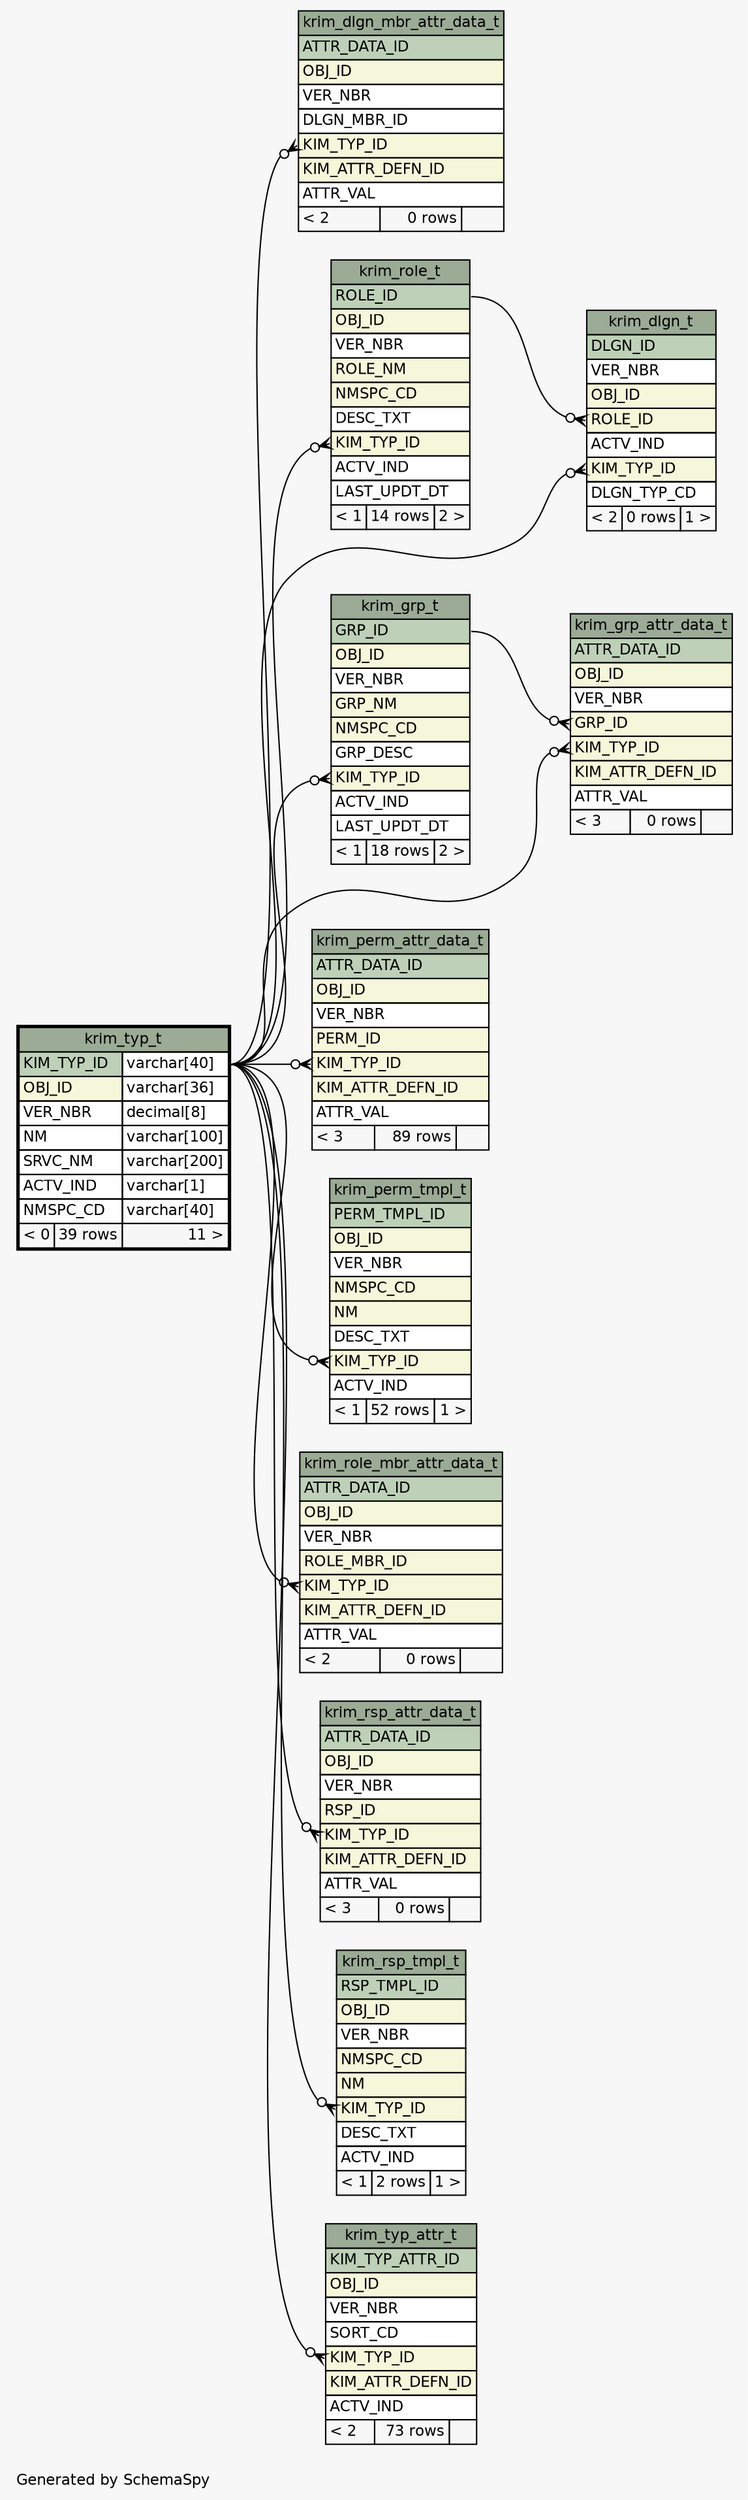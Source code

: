 // dot 2.28.0 on Mac OS X 10.7.2
// SchemaSpy rev 590
digraph "oneDegreeRelationshipsDiagram" {
  graph [
    rankdir="RL"
    bgcolor="#f7f7f7"
    label="\nGenerated by SchemaSpy"
    labeljust="l"
    nodesep="0.18"
    ranksep="0.46"
    fontname="Helvetica"
    fontsize="11"
  ];
  node [
    fontname="Helvetica"
    fontsize="11"
    shape="plaintext"
  ];
  edge [
    arrowsize="0.8"
  ];
  "krim_dlgn_mbr_attr_data_t":"KIM_TYP_ID":w -> "krim_typ_t":"KIM_TYP_ID.type":e [arrowhead=none dir=back arrowtail=crowodot];
  "krim_dlgn_t":"KIM_TYP_ID":w -> "krim_typ_t":"KIM_TYP_ID.type":e [arrowhead=none dir=back arrowtail=crowodot];
  "krim_dlgn_t":"ROLE_ID":w -> "krim_role_t":"ROLE_ID":e [arrowhead=none dir=back arrowtail=crowodot];
  "krim_grp_attr_data_t":"GRP_ID":w -> "krim_grp_t":"GRP_ID":e [arrowhead=none dir=back arrowtail=crowodot];
  "krim_grp_attr_data_t":"KIM_TYP_ID":w -> "krim_typ_t":"KIM_TYP_ID.type":e [arrowhead=none dir=back arrowtail=crowodot];
  "krim_grp_t":"KIM_TYP_ID":w -> "krim_typ_t":"KIM_TYP_ID.type":e [arrowhead=none dir=back arrowtail=crowodot];
  "krim_perm_attr_data_t":"KIM_TYP_ID":w -> "krim_typ_t":"KIM_TYP_ID.type":e [arrowhead=none dir=back arrowtail=crowodot];
  "krim_perm_tmpl_t":"KIM_TYP_ID":w -> "krim_typ_t":"KIM_TYP_ID.type":e [arrowhead=none dir=back arrowtail=crowodot];
  "krim_role_mbr_attr_data_t":"KIM_TYP_ID":w -> "krim_typ_t":"KIM_TYP_ID.type":e [arrowhead=none dir=back arrowtail=crowodot];
  "krim_role_t":"KIM_TYP_ID":w -> "krim_typ_t":"KIM_TYP_ID.type":e [arrowhead=none dir=back arrowtail=crowodot];
  "krim_rsp_attr_data_t":"KIM_TYP_ID":w -> "krim_typ_t":"KIM_TYP_ID.type":e [arrowhead=none dir=back arrowtail=crowodot];
  "krim_rsp_tmpl_t":"KIM_TYP_ID":w -> "krim_typ_t":"KIM_TYP_ID.type":e [arrowhead=none dir=back arrowtail=crowodot];
  "krim_typ_attr_t":"KIM_TYP_ID":w -> "krim_typ_t":"KIM_TYP_ID.type":e [arrowhead=none dir=back arrowtail=crowodot];
  "krim_dlgn_mbr_attr_data_t" [
    label=<
    <TABLE BORDER="0" CELLBORDER="1" CELLSPACING="0" BGCOLOR="#ffffff">
      <TR><TD COLSPAN="3" BGCOLOR="#9bab96" ALIGN="CENTER">krim_dlgn_mbr_attr_data_t</TD></TR>
      <TR><TD PORT="ATTR_DATA_ID" COLSPAN="3" BGCOLOR="#bed1b8" ALIGN="LEFT">ATTR_DATA_ID</TD></TR>
      <TR><TD PORT="OBJ_ID" COLSPAN="3" BGCOLOR="#f4f7da" ALIGN="LEFT">OBJ_ID</TD></TR>
      <TR><TD PORT="VER_NBR" COLSPAN="3" ALIGN="LEFT">VER_NBR</TD></TR>
      <TR><TD PORT="DLGN_MBR_ID" COLSPAN="3" ALIGN="LEFT">DLGN_MBR_ID</TD></TR>
      <TR><TD PORT="KIM_TYP_ID" COLSPAN="3" BGCOLOR="#f4f7da" ALIGN="LEFT">KIM_TYP_ID</TD></TR>
      <TR><TD PORT="KIM_ATTR_DEFN_ID" COLSPAN="3" BGCOLOR="#f4f7da" ALIGN="LEFT">KIM_ATTR_DEFN_ID</TD></TR>
      <TR><TD PORT="ATTR_VAL" COLSPAN="3" ALIGN="LEFT">ATTR_VAL</TD></TR>
      <TR><TD ALIGN="LEFT" BGCOLOR="#f7f7f7">&lt; 2</TD><TD ALIGN="RIGHT" BGCOLOR="#f7f7f7">0 rows</TD><TD ALIGN="RIGHT" BGCOLOR="#f7f7f7">  </TD></TR>
    </TABLE>>
    URL="krim_dlgn_mbr_attr_data_t.html"
    tooltip="krim_dlgn_mbr_attr_data_t"
  ];
  "krim_dlgn_t" [
    label=<
    <TABLE BORDER="0" CELLBORDER="1" CELLSPACING="0" BGCOLOR="#ffffff">
      <TR><TD COLSPAN="3" BGCOLOR="#9bab96" ALIGN="CENTER">krim_dlgn_t</TD></TR>
      <TR><TD PORT="DLGN_ID" COLSPAN="3" BGCOLOR="#bed1b8" ALIGN="LEFT">DLGN_ID</TD></TR>
      <TR><TD PORT="VER_NBR" COLSPAN="3" ALIGN="LEFT">VER_NBR</TD></TR>
      <TR><TD PORT="OBJ_ID" COLSPAN="3" BGCOLOR="#f4f7da" ALIGN="LEFT">OBJ_ID</TD></TR>
      <TR><TD PORT="ROLE_ID" COLSPAN="3" BGCOLOR="#f4f7da" ALIGN="LEFT">ROLE_ID</TD></TR>
      <TR><TD PORT="ACTV_IND" COLSPAN="3" ALIGN="LEFT">ACTV_IND</TD></TR>
      <TR><TD PORT="KIM_TYP_ID" COLSPAN="3" BGCOLOR="#f4f7da" ALIGN="LEFT">KIM_TYP_ID</TD></TR>
      <TR><TD PORT="DLGN_TYP_CD" COLSPAN="3" ALIGN="LEFT">DLGN_TYP_CD</TD></TR>
      <TR><TD ALIGN="LEFT" BGCOLOR="#f7f7f7">&lt; 2</TD><TD ALIGN="RIGHT" BGCOLOR="#f7f7f7">0 rows</TD><TD ALIGN="RIGHT" BGCOLOR="#f7f7f7">1 &gt;</TD></TR>
    </TABLE>>
    URL="krim_dlgn_t.html"
    tooltip="krim_dlgn_t"
  ];
  "krim_grp_attr_data_t" [
    label=<
    <TABLE BORDER="0" CELLBORDER="1" CELLSPACING="0" BGCOLOR="#ffffff">
      <TR><TD COLSPAN="3" BGCOLOR="#9bab96" ALIGN="CENTER">krim_grp_attr_data_t</TD></TR>
      <TR><TD PORT="ATTR_DATA_ID" COLSPAN="3" BGCOLOR="#bed1b8" ALIGN="LEFT">ATTR_DATA_ID</TD></TR>
      <TR><TD PORT="OBJ_ID" COLSPAN="3" BGCOLOR="#f4f7da" ALIGN="LEFT">OBJ_ID</TD></TR>
      <TR><TD PORT="VER_NBR" COLSPAN="3" ALIGN="LEFT">VER_NBR</TD></TR>
      <TR><TD PORT="GRP_ID" COLSPAN="3" BGCOLOR="#f4f7da" ALIGN="LEFT">GRP_ID</TD></TR>
      <TR><TD PORT="KIM_TYP_ID" COLSPAN="3" BGCOLOR="#f4f7da" ALIGN="LEFT">KIM_TYP_ID</TD></TR>
      <TR><TD PORT="KIM_ATTR_DEFN_ID" COLSPAN="3" BGCOLOR="#f4f7da" ALIGN="LEFT">KIM_ATTR_DEFN_ID</TD></TR>
      <TR><TD PORT="ATTR_VAL" COLSPAN="3" ALIGN="LEFT">ATTR_VAL</TD></TR>
      <TR><TD ALIGN="LEFT" BGCOLOR="#f7f7f7">&lt; 3</TD><TD ALIGN="RIGHT" BGCOLOR="#f7f7f7">0 rows</TD><TD ALIGN="RIGHT" BGCOLOR="#f7f7f7">  </TD></TR>
    </TABLE>>
    URL="krim_grp_attr_data_t.html"
    tooltip="krim_grp_attr_data_t"
  ];
  "krim_grp_t" [
    label=<
    <TABLE BORDER="0" CELLBORDER="1" CELLSPACING="0" BGCOLOR="#ffffff">
      <TR><TD COLSPAN="3" BGCOLOR="#9bab96" ALIGN="CENTER">krim_grp_t</TD></TR>
      <TR><TD PORT="GRP_ID" COLSPAN="3" BGCOLOR="#bed1b8" ALIGN="LEFT">GRP_ID</TD></TR>
      <TR><TD PORT="OBJ_ID" COLSPAN="3" BGCOLOR="#f4f7da" ALIGN="LEFT">OBJ_ID</TD></TR>
      <TR><TD PORT="VER_NBR" COLSPAN="3" ALIGN="LEFT">VER_NBR</TD></TR>
      <TR><TD PORT="GRP_NM" COLSPAN="3" BGCOLOR="#f4f7da" ALIGN="LEFT">GRP_NM</TD></TR>
      <TR><TD PORT="NMSPC_CD" COLSPAN="3" BGCOLOR="#f4f7da" ALIGN="LEFT">NMSPC_CD</TD></TR>
      <TR><TD PORT="GRP_DESC" COLSPAN="3" ALIGN="LEFT">GRP_DESC</TD></TR>
      <TR><TD PORT="KIM_TYP_ID" COLSPAN="3" BGCOLOR="#f4f7da" ALIGN="LEFT">KIM_TYP_ID</TD></TR>
      <TR><TD PORT="ACTV_IND" COLSPAN="3" ALIGN="LEFT">ACTV_IND</TD></TR>
      <TR><TD PORT="LAST_UPDT_DT" COLSPAN="3" ALIGN="LEFT">LAST_UPDT_DT</TD></TR>
      <TR><TD ALIGN="LEFT" BGCOLOR="#f7f7f7">&lt; 1</TD><TD ALIGN="RIGHT" BGCOLOR="#f7f7f7">18 rows</TD><TD ALIGN="RIGHT" BGCOLOR="#f7f7f7">2 &gt;</TD></TR>
    </TABLE>>
    URL="krim_grp_t.html"
    tooltip="krim_grp_t"
  ];
  "krim_perm_attr_data_t" [
    label=<
    <TABLE BORDER="0" CELLBORDER="1" CELLSPACING="0" BGCOLOR="#ffffff">
      <TR><TD COLSPAN="3" BGCOLOR="#9bab96" ALIGN="CENTER">krim_perm_attr_data_t</TD></TR>
      <TR><TD PORT="ATTR_DATA_ID" COLSPAN="3" BGCOLOR="#bed1b8" ALIGN="LEFT">ATTR_DATA_ID</TD></TR>
      <TR><TD PORT="OBJ_ID" COLSPAN="3" BGCOLOR="#f4f7da" ALIGN="LEFT">OBJ_ID</TD></TR>
      <TR><TD PORT="VER_NBR" COLSPAN="3" ALIGN="LEFT">VER_NBR</TD></TR>
      <TR><TD PORT="PERM_ID" COLSPAN="3" BGCOLOR="#f4f7da" ALIGN="LEFT">PERM_ID</TD></TR>
      <TR><TD PORT="KIM_TYP_ID" COLSPAN="3" BGCOLOR="#f4f7da" ALIGN="LEFT">KIM_TYP_ID</TD></TR>
      <TR><TD PORT="KIM_ATTR_DEFN_ID" COLSPAN="3" BGCOLOR="#f4f7da" ALIGN="LEFT">KIM_ATTR_DEFN_ID</TD></TR>
      <TR><TD PORT="ATTR_VAL" COLSPAN="3" ALIGN="LEFT">ATTR_VAL</TD></TR>
      <TR><TD ALIGN="LEFT" BGCOLOR="#f7f7f7">&lt; 3</TD><TD ALIGN="RIGHT" BGCOLOR="#f7f7f7">89 rows</TD><TD ALIGN="RIGHT" BGCOLOR="#f7f7f7">  </TD></TR>
    </TABLE>>
    URL="krim_perm_attr_data_t.html"
    tooltip="krim_perm_attr_data_t"
  ];
  "krim_perm_tmpl_t" [
    label=<
    <TABLE BORDER="0" CELLBORDER="1" CELLSPACING="0" BGCOLOR="#ffffff">
      <TR><TD COLSPAN="3" BGCOLOR="#9bab96" ALIGN="CENTER">krim_perm_tmpl_t</TD></TR>
      <TR><TD PORT="PERM_TMPL_ID" COLSPAN="3" BGCOLOR="#bed1b8" ALIGN="LEFT">PERM_TMPL_ID</TD></TR>
      <TR><TD PORT="OBJ_ID" COLSPAN="3" BGCOLOR="#f4f7da" ALIGN="LEFT">OBJ_ID</TD></TR>
      <TR><TD PORT="VER_NBR" COLSPAN="3" ALIGN="LEFT">VER_NBR</TD></TR>
      <TR><TD PORT="NMSPC_CD" COLSPAN="3" BGCOLOR="#f4f7da" ALIGN="LEFT">NMSPC_CD</TD></TR>
      <TR><TD PORT="NM" COLSPAN="3" BGCOLOR="#f4f7da" ALIGN="LEFT">NM</TD></TR>
      <TR><TD PORT="DESC_TXT" COLSPAN="3" ALIGN="LEFT">DESC_TXT</TD></TR>
      <TR><TD PORT="KIM_TYP_ID" COLSPAN="3" BGCOLOR="#f4f7da" ALIGN="LEFT">KIM_TYP_ID</TD></TR>
      <TR><TD PORT="ACTV_IND" COLSPAN="3" ALIGN="LEFT">ACTV_IND</TD></TR>
      <TR><TD ALIGN="LEFT" BGCOLOR="#f7f7f7">&lt; 1</TD><TD ALIGN="RIGHT" BGCOLOR="#f7f7f7">52 rows</TD><TD ALIGN="RIGHT" BGCOLOR="#f7f7f7">1 &gt;</TD></TR>
    </TABLE>>
    URL="krim_perm_tmpl_t.html"
    tooltip="krim_perm_tmpl_t"
  ];
  "krim_role_mbr_attr_data_t" [
    label=<
    <TABLE BORDER="0" CELLBORDER="1" CELLSPACING="0" BGCOLOR="#ffffff">
      <TR><TD COLSPAN="3" BGCOLOR="#9bab96" ALIGN="CENTER">krim_role_mbr_attr_data_t</TD></TR>
      <TR><TD PORT="ATTR_DATA_ID" COLSPAN="3" BGCOLOR="#bed1b8" ALIGN="LEFT">ATTR_DATA_ID</TD></TR>
      <TR><TD PORT="OBJ_ID" COLSPAN="3" BGCOLOR="#f4f7da" ALIGN="LEFT">OBJ_ID</TD></TR>
      <TR><TD PORT="VER_NBR" COLSPAN="3" ALIGN="LEFT">VER_NBR</TD></TR>
      <TR><TD PORT="ROLE_MBR_ID" COLSPAN="3" BGCOLOR="#f4f7da" ALIGN="LEFT">ROLE_MBR_ID</TD></TR>
      <TR><TD PORT="KIM_TYP_ID" COLSPAN="3" BGCOLOR="#f4f7da" ALIGN="LEFT">KIM_TYP_ID</TD></TR>
      <TR><TD PORT="KIM_ATTR_DEFN_ID" COLSPAN="3" BGCOLOR="#f4f7da" ALIGN="LEFT">KIM_ATTR_DEFN_ID</TD></TR>
      <TR><TD PORT="ATTR_VAL" COLSPAN="3" ALIGN="LEFT">ATTR_VAL</TD></TR>
      <TR><TD ALIGN="LEFT" BGCOLOR="#f7f7f7">&lt; 2</TD><TD ALIGN="RIGHT" BGCOLOR="#f7f7f7">0 rows</TD><TD ALIGN="RIGHT" BGCOLOR="#f7f7f7">  </TD></TR>
    </TABLE>>
    URL="krim_role_mbr_attr_data_t.html"
    tooltip="krim_role_mbr_attr_data_t"
  ];
  "krim_role_t" [
    label=<
    <TABLE BORDER="0" CELLBORDER="1" CELLSPACING="0" BGCOLOR="#ffffff">
      <TR><TD COLSPAN="3" BGCOLOR="#9bab96" ALIGN="CENTER">krim_role_t</TD></TR>
      <TR><TD PORT="ROLE_ID" COLSPAN="3" BGCOLOR="#bed1b8" ALIGN="LEFT">ROLE_ID</TD></TR>
      <TR><TD PORT="OBJ_ID" COLSPAN="3" BGCOLOR="#f4f7da" ALIGN="LEFT">OBJ_ID</TD></TR>
      <TR><TD PORT="VER_NBR" COLSPAN="3" ALIGN="LEFT">VER_NBR</TD></TR>
      <TR><TD PORT="ROLE_NM" COLSPAN="3" BGCOLOR="#f4f7da" ALIGN="LEFT">ROLE_NM</TD></TR>
      <TR><TD PORT="NMSPC_CD" COLSPAN="3" BGCOLOR="#f4f7da" ALIGN="LEFT">NMSPC_CD</TD></TR>
      <TR><TD PORT="DESC_TXT" COLSPAN="3" ALIGN="LEFT">DESC_TXT</TD></TR>
      <TR><TD PORT="KIM_TYP_ID" COLSPAN="3" BGCOLOR="#f4f7da" ALIGN="LEFT">KIM_TYP_ID</TD></TR>
      <TR><TD PORT="ACTV_IND" COLSPAN="3" ALIGN="LEFT">ACTV_IND</TD></TR>
      <TR><TD PORT="LAST_UPDT_DT" COLSPAN="3" ALIGN="LEFT">LAST_UPDT_DT</TD></TR>
      <TR><TD ALIGN="LEFT" BGCOLOR="#f7f7f7">&lt; 1</TD><TD ALIGN="RIGHT" BGCOLOR="#f7f7f7">14 rows</TD><TD ALIGN="RIGHT" BGCOLOR="#f7f7f7">2 &gt;</TD></TR>
    </TABLE>>
    URL="krim_role_t.html"
    tooltip="krim_role_t"
  ];
  "krim_rsp_attr_data_t" [
    label=<
    <TABLE BORDER="0" CELLBORDER="1" CELLSPACING="0" BGCOLOR="#ffffff">
      <TR><TD COLSPAN="3" BGCOLOR="#9bab96" ALIGN="CENTER">krim_rsp_attr_data_t</TD></TR>
      <TR><TD PORT="ATTR_DATA_ID" COLSPAN="3" BGCOLOR="#bed1b8" ALIGN="LEFT">ATTR_DATA_ID</TD></TR>
      <TR><TD PORT="OBJ_ID" COLSPAN="3" BGCOLOR="#f4f7da" ALIGN="LEFT">OBJ_ID</TD></TR>
      <TR><TD PORT="VER_NBR" COLSPAN="3" ALIGN="LEFT">VER_NBR</TD></TR>
      <TR><TD PORT="RSP_ID" COLSPAN="3" BGCOLOR="#f4f7da" ALIGN="LEFT">RSP_ID</TD></TR>
      <TR><TD PORT="KIM_TYP_ID" COLSPAN="3" BGCOLOR="#f4f7da" ALIGN="LEFT">KIM_TYP_ID</TD></TR>
      <TR><TD PORT="KIM_ATTR_DEFN_ID" COLSPAN="3" BGCOLOR="#f4f7da" ALIGN="LEFT">KIM_ATTR_DEFN_ID</TD></TR>
      <TR><TD PORT="ATTR_VAL" COLSPAN="3" ALIGN="LEFT">ATTR_VAL</TD></TR>
      <TR><TD ALIGN="LEFT" BGCOLOR="#f7f7f7">&lt; 3</TD><TD ALIGN="RIGHT" BGCOLOR="#f7f7f7">0 rows</TD><TD ALIGN="RIGHT" BGCOLOR="#f7f7f7">  </TD></TR>
    </TABLE>>
    URL="krim_rsp_attr_data_t.html"
    tooltip="krim_rsp_attr_data_t"
  ];
  "krim_rsp_tmpl_t" [
    label=<
    <TABLE BORDER="0" CELLBORDER="1" CELLSPACING="0" BGCOLOR="#ffffff">
      <TR><TD COLSPAN="3" BGCOLOR="#9bab96" ALIGN="CENTER">krim_rsp_tmpl_t</TD></TR>
      <TR><TD PORT="RSP_TMPL_ID" COLSPAN="3" BGCOLOR="#bed1b8" ALIGN="LEFT">RSP_TMPL_ID</TD></TR>
      <TR><TD PORT="OBJ_ID" COLSPAN="3" BGCOLOR="#f4f7da" ALIGN="LEFT">OBJ_ID</TD></TR>
      <TR><TD PORT="VER_NBR" COLSPAN="3" ALIGN="LEFT">VER_NBR</TD></TR>
      <TR><TD PORT="NMSPC_CD" COLSPAN="3" BGCOLOR="#f4f7da" ALIGN="LEFT">NMSPC_CD</TD></TR>
      <TR><TD PORT="NM" COLSPAN="3" BGCOLOR="#f4f7da" ALIGN="LEFT">NM</TD></TR>
      <TR><TD PORT="KIM_TYP_ID" COLSPAN="3" BGCOLOR="#f4f7da" ALIGN="LEFT">KIM_TYP_ID</TD></TR>
      <TR><TD PORT="DESC_TXT" COLSPAN="3" ALIGN="LEFT">DESC_TXT</TD></TR>
      <TR><TD PORT="ACTV_IND" COLSPAN="3" ALIGN="LEFT">ACTV_IND</TD></TR>
      <TR><TD ALIGN="LEFT" BGCOLOR="#f7f7f7">&lt; 1</TD><TD ALIGN="RIGHT" BGCOLOR="#f7f7f7">2 rows</TD><TD ALIGN="RIGHT" BGCOLOR="#f7f7f7">1 &gt;</TD></TR>
    </TABLE>>
    URL="krim_rsp_tmpl_t.html"
    tooltip="krim_rsp_tmpl_t"
  ];
  "krim_typ_attr_t" [
    label=<
    <TABLE BORDER="0" CELLBORDER="1" CELLSPACING="0" BGCOLOR="#ffffff">
      <TR><TD COLSPAN="3" BGCOLOR="#9bab96" ALIGN="CENTER">krim_typ_attr_t</TD></TR>
      <TR><TD PORT="KIM_TYP_ATTR_ID" COLSPAN="3" BGCOLOR="#bed1b8" ALIGN="LEFT">KIM_TYP_ATTR_ID</TD></TR>
      <TR><TD PORT="OBJ_ID" COLSPAN="3" BGCOLOR="#f4f7da" ALIGN="LEFT">OBJ_ID</TD></TR>
      <TR><TD PORT="VER_NBR" COLSPAN="3" ALIGN="LEFT">VER_NBR</TD></TR>
      <TR><TD PORT="SORT_CD" COLSPAN="3" ALIGN="LEFT">SORT_CD</TD></TR>
      <TR><TD PORT="KIM_TYP_ID" COLSPAN="3" BGCOLOR="#f4f7da" ALIGN="LEFT">KIM_TYP_ID</TD></TR>
      <TR><TD PORT="KIM_ATTR_DEFN_ID" COLSPAN="3" BGCOLOR="#f4f7da" ALIGN="LEFT">KIM_ATTR_DEFN_ID</TD></TR>
      <TR><TD PORT="ACTV_IND" COLSPAN="3" ALIGN="LEFT">ACTV_IND</TD></TR>
      <TR><TD ALIGN="LEFT" BGCOLOR="#f7f7f7">&lt; 2</TD><TD ALIGN="RIGHT" BGCOLOR="#f7f7f7">73 rows</TD><TD ALIGN="RIGHT" BGCOLOR="#f7f7f7">  </TD></TR>
    </TABLE>>
    URL="krim_typ_attr_t.html"
    tooltip="krim_typ_attr_t"
  ];
  "krim_typ_t" [
    label=<
    <TABLE BORDER="2" CELLBORDER="1" CELLSPACING="0" BGCOLOR="#ffffff">
      <TR><TD COLSPAN="3" BGCOLOR="#9bab96" ALIGN="CENTER">krim_typ_t</TD></TR>
      <TR><TD PORT="KIM_TYP_ID" COLSPAN="2" BGCOLOR="#bed1b8" ALIGN="LEFT">KIM_TYP_ID</TD><TD PORT="KIM_TYP_ID.type" ALIGN="LEFT">varchar[40]</TD></TR>
      <TR><TD PORT="OBJ_ID" COLSPAN="2" BGCOLOR="#f4f7da" ALIGN="LEFT">OBJ_ID</TD><TD PORT="OBJ_ID.type" ALIGN="LEFT">varchar[36]</TD></TR>
      <TR><TD PORT="VER_NBR" COLSPAN="2" ALIGN="LEFT">VER_NBR</TD><TD PORT="VER_NBR.type" ALIGN="LEFT">decimal[8]</TD></TR>
      <TR><TD PORT="NM" COLSPAN="2" ALIGN="LEFT">NM</TD><TD PORT="NM.type" ALIGN="LEFT">varchar[100]</TD></TR>
      <TR><TD PORT="SRVC_NM" COLSPAN="2" ALIGN="LEFT">SRVC_NM</TD><TD PORT="SRVC_NM.type" ALIGN="LEFT">varchar[200]</TD></TR>
      <TR><TD PORT="ACTV_IND" COLSPAN="2" ALIGN="LEFT">ACTV_IND</TD><TD PORT="ACTV_IND.type" ALIGN="LEFT">varchar[1]</TD></TR>
      <TR><TD PORT="NMSPC_CD" COLSPAN="2" ALIGN="LEFT">NMSPC_CD</TD><TD PORT="NMSPC_CD.type" ALIGN="LEFT">varchar[40]</TD></TR>
      <TR><TD ALIGN="LEFT" BGCOLOR="#f7f7f7">&lt; 0</TD><TD ALIGN="RIGHT" BGCOLOR="#f7f7f7">39 rows</TD><TD ALIGN="RIGHT" BGCOLOR="#f7f7f7">11 &gt;</TD></TR>
    </TABLE>>
    URL="krim_typ_t.html"
    tooltip="krim_typ_t"
  ];
}

